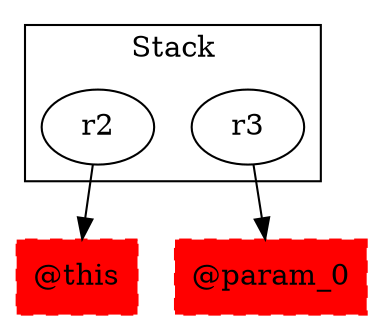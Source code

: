 digraph sample {
  rankDir="LR";
  subgraph cluster_0 {
    label="Stack"
    "r2"; "r3"; 
  }
  "r2" -> { "@this"[shape=box]};
  "r3" -> { "@param_0"[shape=box]};
  "@this"[shape=box, style="filled,dashed"];
  "@param_0"[shape=box, style="filled,dashed"];
  "@this"[color="red"];
  "@param_0"[color="red"];
}
